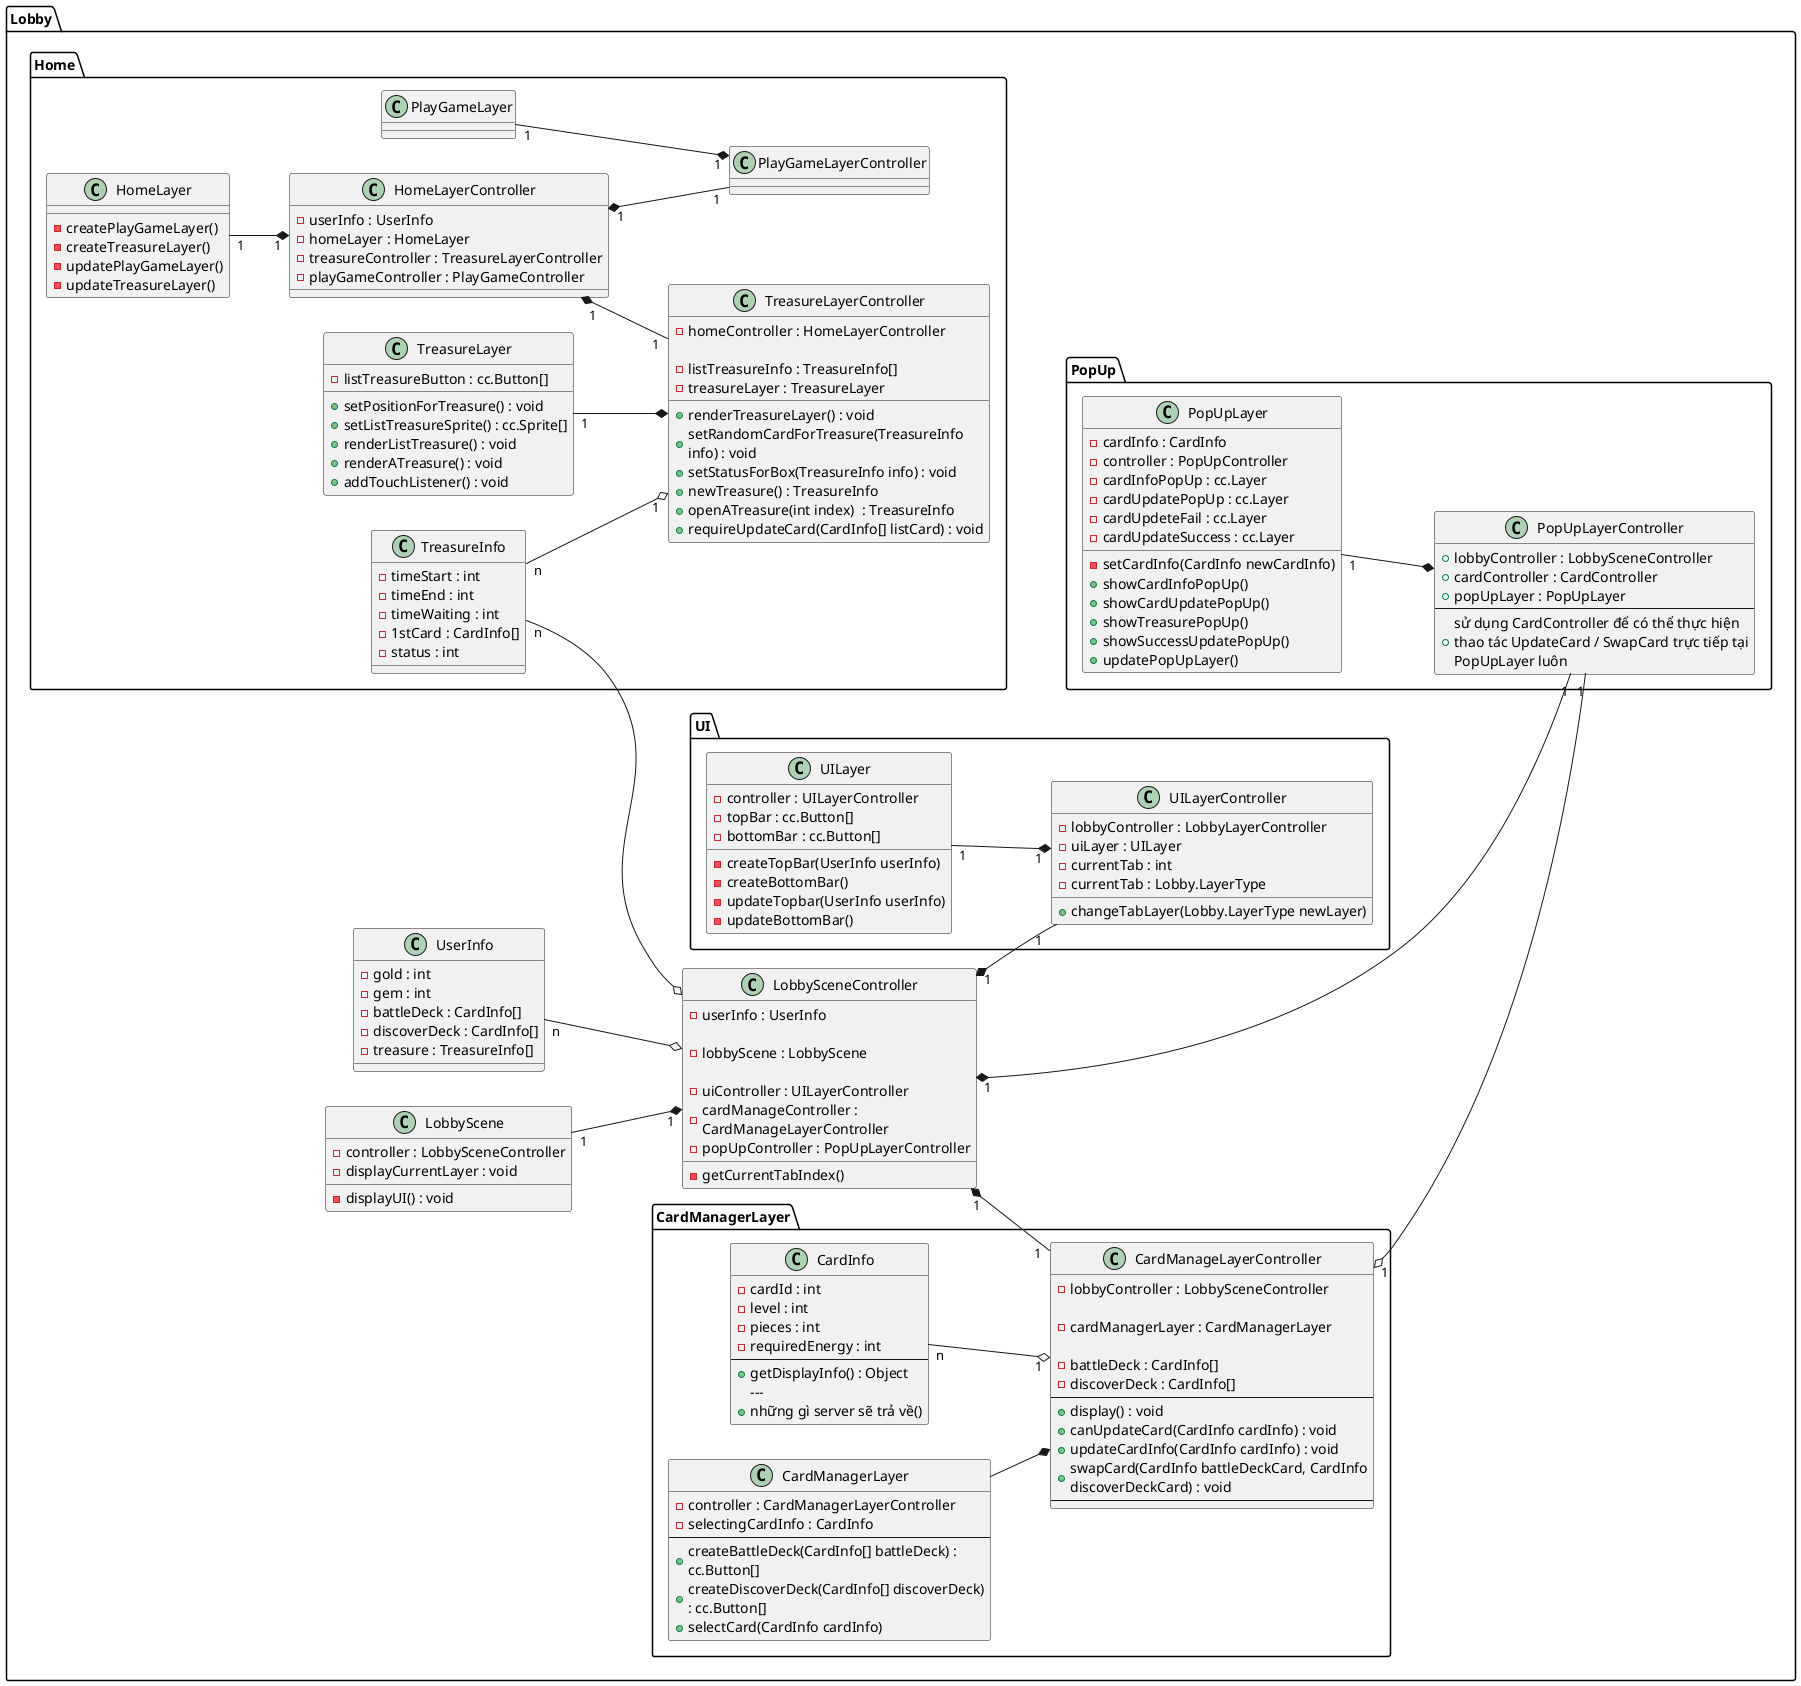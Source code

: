 @startuml

skinparam wrapwidth 300
skinparam classfontname consolas
skinparam classfontsize 16
skinparam classattributefontname cascadia code
skinparam classattributefontsize 14
left to right direction

package Lobby {
    class LobbySceneController {
        - userInfo : UserInfo

        - lobbyScene : LobbyScene

        - uiController : UILayerController
        - cardManageController : CardManageLayerController
        - popUpController : PopUpLayerController

        - getCurrentTabIndex()
    }

    class LobbyScene {
        - controller : LobbySceneController
        - displayUI() : void
        - displayCurrentLayer : void
    }

    package Home {
        class HomeLayerController {
            - userInfo : UserInfo
            - homeLayer : HomeLayer
            - treasureController : TreasureLayerController
            - playGameController : PlayGameController
        }

        class HomeLayer {
            - createPlayGameLayer()
            - createTreasureLayer()
            - updatePlayGameLayer()
            - updateTreasureLayer()
        }

        class PlayGameLayerController {

        }

        class PlayGameLayer {

        }

        class TreasureLayer {
            - listTreasureButton : cc.Button[]
            + setPositionForTreasure() : void
            + setListTreasureSprite() : cc.Sprite[]
            + renderListTreasure() : void
            + renderATreasure() : void
            + addTouchListener() : void
        }

        class TreasureLayerController {
            - homeController : HomeLayerController

            - listTreasureInfo : TreasureInfo[]
            - treasureLayer : TreasureLayer
            + renderTreasureLayer() : void
            + setRandomCardForTreasure(TreasureInfo info) : void
            + setStatusForBox(TreasureInfo info) : void
            + newTreasure() : TreasureInfo
            + openATreasure(int index)  : TreasureInfo
            + requireUpdateCard(CardInfo[] listCard) : void
        }

        class TreasureInfo {
            - timeStart : int
            - timeEnd : int
            - timeWaiting : int
            - 1stCard : CardInfo[]
            - status : int
        }

        HomeLayerController "1" *-- "1" PlayGameLayerController
        HomeLayerController "1" *-- "1" TreasureLayerController
        HomeLayer "1" --* "1" HomeLayerController
        TreasureInfo "n" --o "1" TreasureLayerController
        TreasureLayer "1" --* TreasureLayerController
        PlayGameLayer "1" --* "1" PlayGameLayerController

    }

    package PopUp{
        class PopUpLayer {
            - cardInfo : CardInfo
            - controller : PopUpController
            - cardInfoPopUp : cc.Layer
            - cardUpdatePopUp : cc.Layer
            - cardUpdeteFail : cc.Layer
            - cardUpdateSuccess : cc.Layer
            - setCardInfo(CardInfo newCardInfo)
            + showCardInfoPopUp()
            + showCardUpdatePopUp()
            + showTreasurePopUp()
            + showSuccessUpdatePopUp()
            + updatePopUpLayer()
        }

        class PopUpLayerController {
            + lobbyController : LobbySceneController
            + cardController : CardController
            + popUpLayer : PopUpLayer
            ---
            + sử dụng CardController để có thể thực hiện thao tác UpdateCard / SwapCard trực tiếp tại PopUpLayer luôn
        }
        PopUpLayer "1" --* PopUpLayerController
    }

    package CardManagerLayer {
        class CardInfo {
            - cardId : int
            - level : int
            - pieces : int
            - requiredEnergy : int
            ---
            + getDisplayInfo() : Object
            --- 
            + những gì server sẽ trả về()
        }

        class CardManagerLayer {
            - controller : CardManagerLayerController
            - selectingCardInfo : CardInfo
            ---
            + createBattleDeck(CardInfo[] battleDeck) : cc.Button[]
            + createDiscoverDeck(CardInfo[] discoverDeck) : cc.Button[]
            + selectCard(CardInfo cardInfo)
        }

        class CardManageLayerController {
            - lobbyController : LobbySceneController

            - cardManagerLayer : CardManagerLayer

            - battleDeck : CardInfo[]
            - discoverDeck : CardInfo[]
            ---
            + display() : void
            + canUpdateCard(CardInfo cardInfo) : void
            + updateCardInfo(CardInfo cardInfo) : void
            + swapCard(CardInfo battleDeckCard, CardInfo discoverDeckCard) : void
            ---
        }
        CardInfo "n" --o "1" CardManageLayerController
        CardManageLayerController "1" o-- "1" PopUpLayerController
        CardManagerLayer --* CardManageLayerController
    }


    package UI {
        class UILayer {
            - controller : UILayerController
            - topBar : cc.Button[]
            - bottomBar : cc.Button[]
            - createTopBar(UserInfo userInfo)
            - createBottomBar()
            - updateTopbar(UserInfo userInfo)
            - updateBottomBar()
        }

        class UILayerController {
            - lobbyController : LobbyLayerController
            - uiLayer : UILayer
            - currentTab : int
            - currentTab : Lobby.LayerType
            + changeTabLayer(Lobby.LayerType newLayer)
        }
        UILayer "1" --* "1" UILayerController
    }
    class UserInfo {
        - gold : int
        - gem : int
        - battleDeck : CardInfo[]
        - discoverDeck : CardInfo[]
        - treasure : TreasureInfo[]
    }

    LobbyScene "1" --* "1" LobbySceneController
    UserInfo "n" --o LobbySceneController
    TreasureInfo "n" --o LobbySceneController
    LobbySceneController "1" *-- "1" UILayerController
    LobbySceneController "1" *-- "1" CardManageLayerController
    LobbySceneController "1" *-- "1" PopUpLayerController
}

@enduml